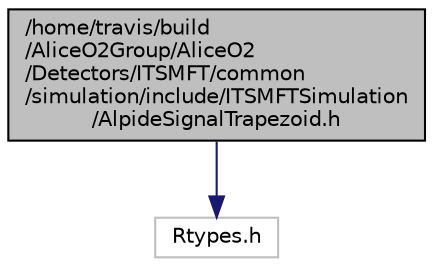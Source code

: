 digraph "/home/travis/build/AliceO2Group/AliceO2/Detectors/ITSMFT/common/simulation/include/ITSMFTSimulation/AlpideSignalTrapezoid.h"
{
 // INTERACTIVE_SVG=YES
  bgcolor="transparent";
  edge [fontname="Helvetica",fontsize="10",labelfontname="Helvetica",labelfontsize="10"];
  node [fontname="Helvetica",fontsize="10",shape=record];
  Node0 [label="/home/travis/build\l/AliceO2Group/AliceO2\l/Detectors/ITSMFT/common\l/simulation/include/ITSMFTSimulation\l/AlpideSignalTrapezoid.h",height=0.2,width=0.4,color="black", fillcolor="grey75", style="filled", fontcolor="black"];
  Node0 -> Node1 [color="midnightblue",fontsize="10",style="solid",fontname="Helvetica"];
  Node1 [label="Rtypes.h",height=0.2,width=0.4,color="grey75"];
}
